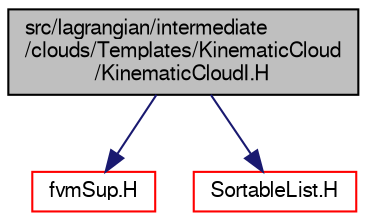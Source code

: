 digraph "src/lagrangian/intermediate/clouds/Templates/KinematicCloud/KinematicCloudI.H"
{
  bgcolor="transparent";
  edge [fontname="FreeSans",fontsize="10",labelfontname="FreeSans",labelfontsize="10"];
  node [fontname="FreeSans",fontsize="10",shape=record];
  Node1 [label="src/lagrangian/intermediate\l/clouds/Templates/KinematicCloud\l/KinematicCloudI.H",height=0.2,width=0.4,color="black", fillcolor="grey75", style="filled" fontcolor="black"];
  Node1 -> Node2 [color="midnightblue",fontsize="10",style="solid",fontname="FreeSans"];
  Node2 [label="fvmSup.H",height=0.2,width=0.4,color="red",URL="$a05289.html",tooltip="Calculate the matrix for implicit and explicit sources. "];
  Node1 -> Node3 [color="midnightblue",fontsize="10",style="solid",fontname="FreeSans"];
  Node3 [label="SortableList.H",height=0.2,width=0.4,color="red",URL="$a07203.html"];
}
